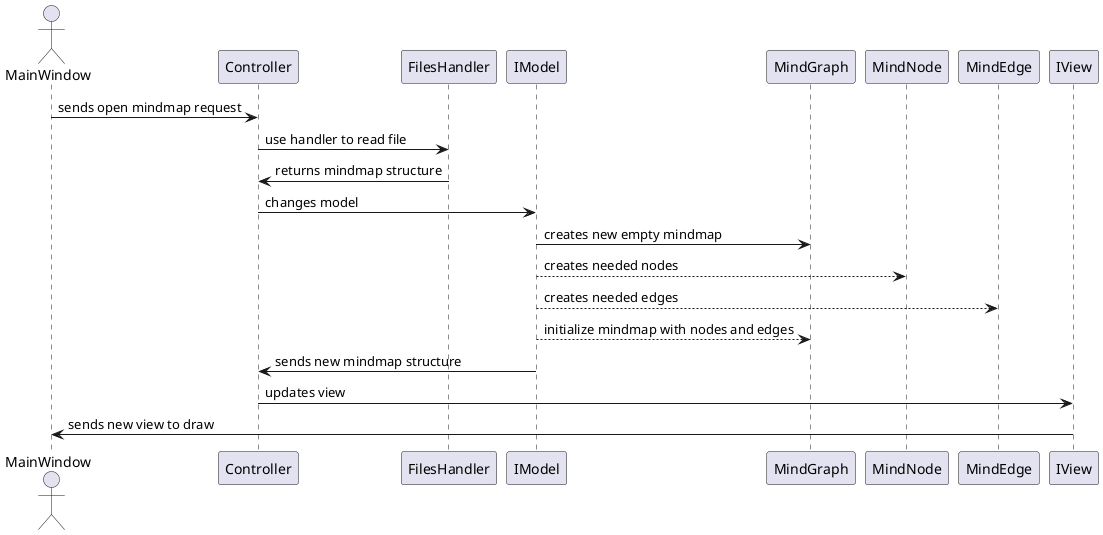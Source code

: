 ﻿@startuml
Actor MainWindow as main
Participant Controller as controller
Participant FilesHandler as files
Participant IModel as model
Participant MindGraph as graph
Participant MindNode as node
Participant MindEdge as edge
Participant IView as view


main -> controller : sends open mindmap request
controller -> files : use handler to read file
files -> controller : returns mindmap structure
controller -> model : changes model
model -> graph : creates new empty mindmap
model --> node : creates needed nodes
model --> edge : creates needed edges
model --> graph : initialize mindmap with nodes and edges
model -> controller : sends new mindmap structure
controller -> view : updates view
view -> main : sends new view to draw
@enduml